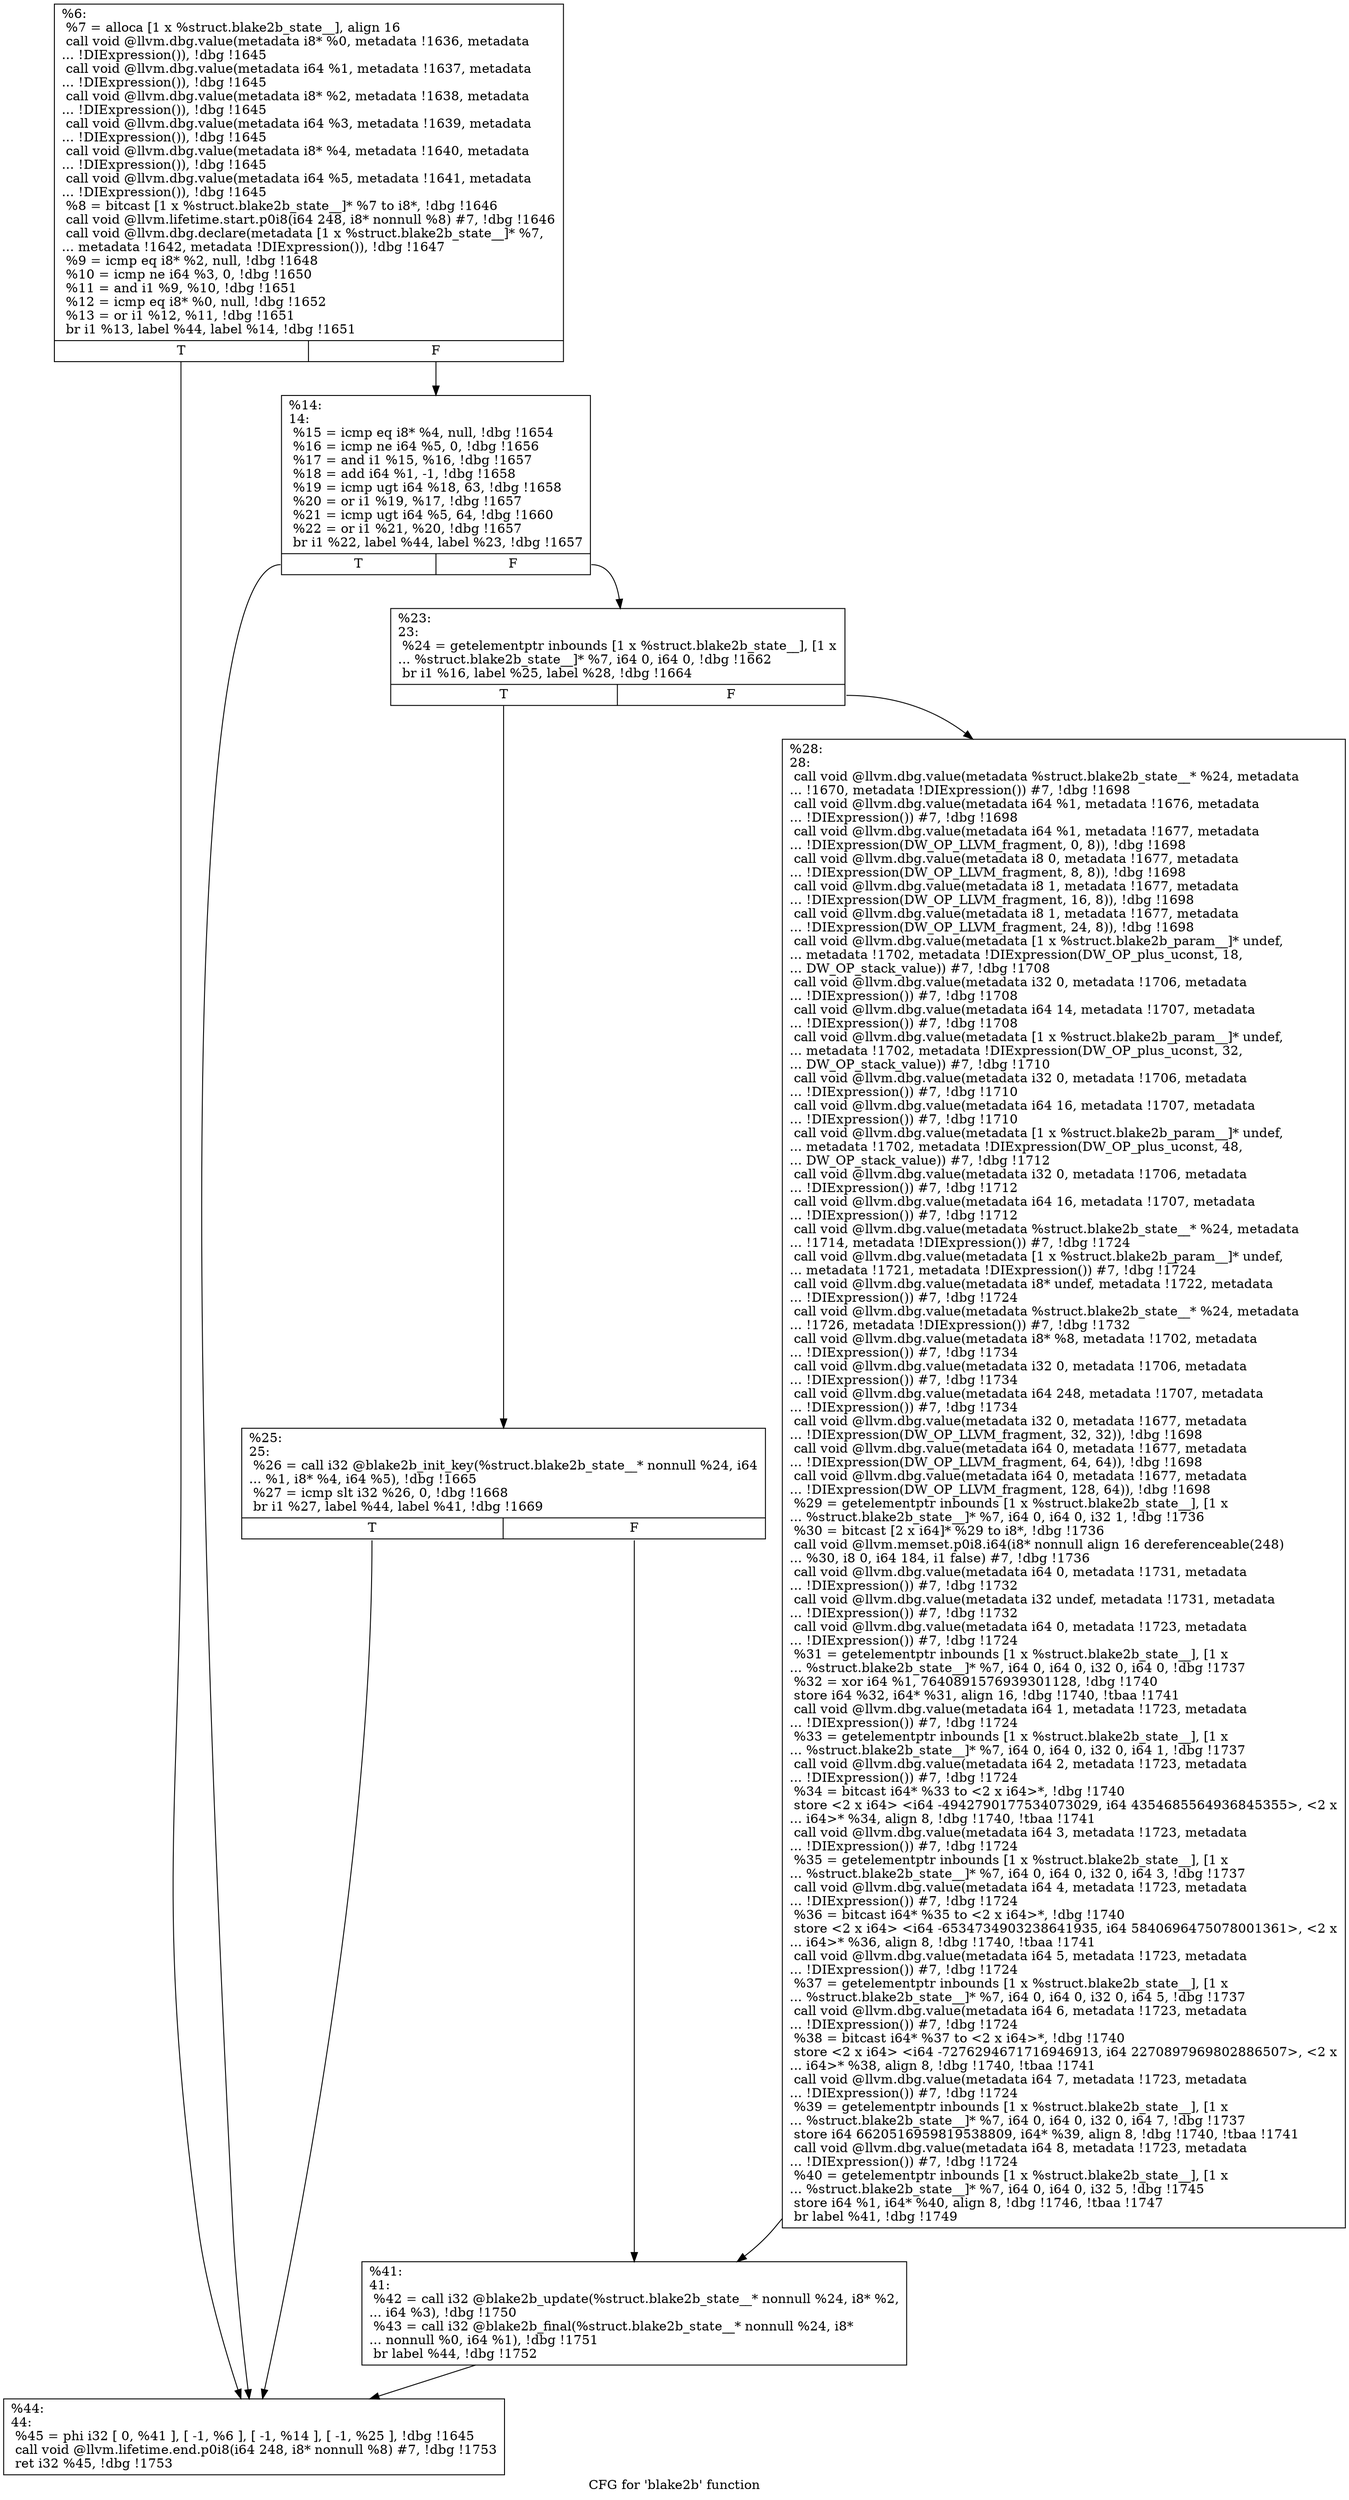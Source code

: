 digraph "CFG for 'blake2b' function" {
	label="CFG for 'blake2b' function";

	Node0x1461c30 [shape=record,label="{%6:\l  %7 = alloca [1 x %struct.blake2b_state__], align 16\l  call void @llvm.dbg.value(metadata i8* %0, metadata !1636, metadata\l... !DIExpression()), !dbg !1645\l  call void @llvm.dbg.value(metadata i64 %1, metadata !1637, metadata\l... !DIExpression()), !dbg !1645\l  call void @llvm.dbg.value(metadata i8* %2, metadata !1638, metadata\l... !DIExpression()), !dbg !1645\l  call void @llvm.dbg.value(metadata i64 %3, metadata !1639, metadata\l... !DIExpression()), !dbg !1645\l  call void @llvm.dbg.value(metadata i8* %4, metadata !1640, metadata\l... !DIExpression()), !dbg !1645\l  call void @llvm.dbg.value(metadata i64 %5, metadata !1641, metadata\l... !DIExpression()), !dbg !1645\l  %8 = bitcast [1 x %struct.blake2b_state__]* %7 to i8*, !dbg !1646\l  call void @llvm.lifetime.start.p0i8(i64 248, i8* nonnull %8) #7, !dbg !1646\l  call void @llvm.dbg.declare(metadata [1 x %struct.blake2b_state__]* %7,\l... metadata !1642, metadata !DIExpression()), !dbg !1647\l  %9 = icmp eq i8* %2, null, !dbg !1648\l  %10 = icmp ne i64 %3, 0, !dbg !1650\l  %11 = and i1 %9, %10, !dbg !1651\l  %12 = icmp eq i8* %0, null, !dbg !1652\l  %13 = or i1 %12, %11, !dbg !1651\l  br i1 %13, label %44, label %14, !dbg !1651\l|{<s0>T|<s1>F}}"];
	Node0x1461c30:s0 -> Node0x1461f50;
	Node0x1461c30:s1 -> Node0x1461dc0;
	Node0x1461dc0 [shape=record,label="{%14:\l14:                                               \l  %15 = icmp eq i8* %4, null, !dbg !1654\l  %16 = icmp ne i64 %5, 0, !dbg !1656\l  %17 = and i1 %15, %16, !dbg !1657\l  %18 = add i64 %1, -1, !dbg !1658\l  %19 = icmp ugt i64 %18, 63, !dbg !1658\l  %20 = or i1 %19, %17, !dbg !1657\l  %21 = icmp ugt i64 %5, 64, !dbg !1660\l  %22 = or i1 %21, %20, !dbg !1657\l  br i1 %22, label %44, label %23, !dbg !1657\l|{<s0>T|<s1>F}}"];
	Node0x1461dc0:s0 -> Node0x1461f50;
	Node0x1461dc0:s1 -> Node0x1461e10;
	Node0x1461e10 [shape=record,label="{%23:\l23:                                               \l  %24 = getelementptr inbounds [1 x %struct.blake2b_state__], [1 x\l... %struct.blake2b_state__]* %7, i64 0, i64 0, !dbg !1662\l  br i1 %16, label %25, label %28, !dbg !1664\l|{<s0>T|<s1>F}}"];
	Node0x1461e10:s0 -> Node0x1461e60;
	Node0x1461e10:s1 -> Node0x1461eb0;
	Node0x1461e60 [shape=record,label="{%25:\l25:                                               \l  %26 = call i32 @blake2b_init_key(%struct.blake2b_state__* nonnull %24, i64\l... %1, i8* %4, i64 %5), !dbg !1665\l  %27 = icmp slt i32 %26, 0, !dbg !1668\l  br i1 %27, label %44, label %41, !dbg !1669\l|{<s0>T|<s1>F}}"];
	Node0x1461e60:s0 -> Node0x1461f50;
	Node0x1461e60:s1 -> Node0x1461f00;
	Node0x1461eb0 [shape=record,label="{%28:\l28:                                               \l  call void @llvm.dbg.value(metadata %struct.blake2b_state__* %24, metadata\l... !1670, metadata !DIExpression()) #7, !dbg !1698\l  call void @llvm.dbg.value(metadata i64 %1, metadata !1676, metadata\l... !DIExpression()) #7, !dbg !1698\l  call void @llvm.dbg.value(metadata i64 %1, metadata !1677, metadata\l... !DIExpression(DW_OP_LLVM_fragment, 0, 8)), !dbg !1698\l  call void @llvm.dbg.value(metadata i8 0, metadata !1677, metadata\l... !DIExpression(DW_OP_LLVM_fragment, 8, 8)), !dbg !1698\l  call void @llvm.dbg.value(metadata i8 1, metadata !1677, metadata\l... !DIExpression(DW_OP_LLVM_fragment, 16, 8)), !dbg !1698\l  call void @llvm.dbg.value(metadata i8 1, metadata !1677, metadata\l... !DIExpression(DW_OP_LLVM_fragment, 24, 8)), !dbg !1698\l  call void @llvm.dbg.value(metadata [1 x %struct.blake2b_param__]* undef,\l... metadata !1702, metadata !DIExpression(DW_OP_plus_uconst, 18,\l... DW_OP_stack_value)) #7, !dbg !1708\l  call void @llvm.dbg.value(metadata i32 0, metadata !1706, metadata\l... !DIExpression()) #7, !dbg !1708\l  call void @llvm.dbg.value(metadata i64 14, metadata !1707, metadata\l... !DIExpression()) #7, !dbg !1708\l  call void @llvm.dbg.value(metadata [1 x %struct.blake2b_param__]* undef,\l... metadata !1702, metadata !DIExpression(DW_OP_plus_uconst, 32,\l... DW_OP_stack_value)) #7, !dbg !1710\l  call void @llvm.dbg.value(metadata i32 0, metadata !1706, metadata\l... !DIExpression()) #7, !dbg !1710\l  call void @llvm.dbg.value(metadata i64 16, metadata !1707, metadata\l... !DIExpression()) #7, !dbg !1710\l  call void @llvm.dbg.value(metadata [1 x %struct.blake2b_param__]* undef,\l... metadata !1702, metadata !DIExpression(DW_OP_plus_uconst, 48,\l... DW_OP_stack_value)) #7, !dbg !1712\l  call void @llvm.dbg.value(metadata i32 0, metadata !1706, metadata\l... !DIExpression()) #7, !dbg !1712\l  call void @llvm.dbg.value(metadata i64 16, metadata !1707, metadata\l... !DIExpression()) #7, !dbg !1712\l  call void @llvm.dbg.value(metadata %struct.blake2b_state__* %24, metadata\l... !1714, metadata !DIExpression()) #7, !dbg !1724\l  call void @llvm.dbg.value(metadata [1 x %struct.blake2b_param__]* undef,\l... metadata !1721, metadata !DIExpression()) #7, !dbg !1724\l  call void @llvm.dbg.value(metadata i8* undef, metadata !1722, metadata\l... !DIExpression()) #7, !dbg !1724\l  call void @llvm.dbg.value(metadata %struct.blake2b_state__* %24, metadata\l... !1726, metadata !DIExpression()) #7, !dbg !1732\l  call void @llvm.dbg.value(metadata i8* %8, metadata !1702, metadata\l... !DIExpression()) #7, !dbg !1734\l  call void @llvm.dbg.value(metadata i32 0, metadata !1706, metadata\l... !DIExpression()) #7, !dbg !1734\l  call void @llvm.dbg.value(metadata i64 248, metadata !1707, metadata\l... !DIExpression()) #7, !dbg !1734\l  call void @llvm.dbg.value(metadata i32 0, metadata !1677, metadata\l... !DIExpression(DW_OP_LLVM_fragment, 32, 32)), !dbg !1698\l  call void @llvm.dbg.value(metadata i64 0, metadata !1677, metadata\l... !DIExpression(DW_OP_LLVM_fragment, 64, 64)), !dbg !1698\l  call void @llvm.dbg.value(metadata i64 0, metadata !1677, metadata\l... !DIExpression(DW_OP_LLVM_fragment, 128, 64)), !dbg !1698\l  %29 = getelementptr inbounds [1 x %struct.blake2b_state__], [1 x\l... %struct.blake2b_state__]* %7, i64 0, i64 0, i32 1, !dbg !1736\l  %30 = bitcast [2 x i64]* %29 to i8*, !dbg !1736\l  call void @llvm.memset.p0i8.i64(i8* nonnull align 16 dereferenceable(248)\l... %30, i8 0, i64 184, i1 false) #7, !dbg !1736\l  call void @llvm.dbg.value(metadata i64 0, metadata !1731, metadata\l... !DIExpression()) #7, !dbg !1732\l  call void @llvm.dbg.value(metadata i32 undef, metadata !1731, metadata\l... !DIExpression()) #7, !dbg !1732\l  call void @llvm.dbg.value(metadata i64 0, metadata !1723, metadata\l... !DIExpression()) #7, !dbg !1724\l  %31 = getelementptr inbounds [1 x %struct.blake2b_state__], [1 x\l... %struct.blake2b_state__]* %7, i64 0, i64 0, i32 0, i64 0, !dbg !1737\l  %32 = xor i64 %1, 7640891576939301128, !dbg !1740\l  store i64 %32, i64* %31, align 16, !dbg !1740, !tbaa !1741\l  call void @llvm.dbg.value(metadata i64 1, metadata !1723, metadata\l... !DIExpression()) #7, !dbg !1724\l  %33 = getelementptr inbounds [1 x %struct.blake2b_state__], [1 x\l... %struct.blake2b_state__]* %7, i64 0, i64 0, i32 0, i64 1, !dbg !1737\l  call void @llvm.dbg.value(metadata i64 2, metadata !1723, metadata\l... !DIExpression()) #7, !dbg !1724\l  %34 = bitcast i64* %33 to \<2 x i64\>*, !dbg !1740\l  store \<2 x i64\> \<i64 -4942790177534073029, i64 4354685564936845355\>, \<2 x\l... i64\>* %34, align 8, !dbg !1740, !tbaa !1741\l  call void @llvm.dbg.value(metadata i64 3, metadata !1723, metadata\l... !DIExpression()) #7, !dbg !1724\l  %35 = getelementptr inbounds [1 x %struct.blake2b_state__], [1 x\l... %struct.blake2b_state__]* %7, i64 0, i64 0, i32 0, i64 3, !dbg !1737\l  call void @llvm.dbg.value(metadata i64 4, metadata !1723, metadata\l... !DIExpression()) #7, !dbg !1724\l  %36 = bitcast i64* %35 to \<2 x i64\>*, !dbg !1740\l  store \<2 x i64\> \<i64 -6534734903238641935, i64 5840696475078001361\>, \<2 x\l... i64\>* %36, align 8, !dbg !1740, !tbaa !1741\l  call void @llvm.dbg.value(metadata i64 5, metadata !1723, metadata\l... !DIExpression()) #7, !dbg !1724\l  %37 = getelementptr inbounds [1 x %struct.blake2b_state__], [1 x\l... %struct.blake2b_state__]* %7, i64 0, i64 0, i32 0, i64 5, !dbg !1737\l  call void @llvm.dbg.value(metadata i64 6, metadata !1723, metadata\l... !DIExpression()) #7, !dbg !1724\l  %38 = bitcast i64* %37 to \<2 x i64\>*, !dbg !1740\l  store \<2 x i64\> \<i64 -7276294671716946913, i64 2270897969802886507\>, \<2 x\l... i64\>* %38, align 8, !dbg !1740, !tbaa !1741\l  call void @llvm.dbg.value(metadata i64 7, metadata !1723, metadata\l... !DIExpression()) #7, !dbg !1724\l  %39 = getelementptr inbounds [1 x %struct.blake2b_state__], [1 x\l... %struct.blake2b_state__]* %7, i64 0, i64 0, i32 0, i64 7, !dbg !1737\l  store i64 6620516959819538809, i64* %39, align 8, !dbg !1740, !tbaa !1741\l  call void @llvm.dbg.value(metadata i64 8, metadata !1723, metadata\l... !DIExpression()) #7, !dbg !1724\l  %40 = getelementptr inbounds [1 x %struct.blake2b_state__], [1 x\l... %struct.blake2b_state__]* %7, i64 0, i64 0, i32 5, !dbg !1745\l  store i64 %1, i64* %40, align 8, !dbg !1746, !tbaa !1747\l  br label %41, !dbg !1749\l}"];
	Node0x1461eb0 -> Node0x1461f00;
	Node0x1461f00 [shape=record,label="{%41:\l41:                                               \l  %42 = call i32 @blake2b_update(%struct.blake2b_state__* nonnull %24, i8* %2,\l... i64 %3), !dbg !1750\l  %43 = call i32 @blake2b_final(%struct.blake2b_state__* nonnull %24, i8*\l... nonnull %0, i64 %1), !dbg !1751\l  br label %44, !dbg !1752\l}"];
	Node0x1461f00 -> Node0x1461f50;
	Node0x1461f50 [shape=record,label="{%44:\l44:                                               \l  %45 = phi i32 [ 0, %41 ], [ -1, %6 ], [ -1, %14 ], [ -1, %25 ], !dbg !1645\l  call void @llvm.lifetime.end.p0i8(i64 248, i8* nonnull %8) #7, !dbg !1753\l  ret i32 %45, !dbg !1753\l}"];
}
